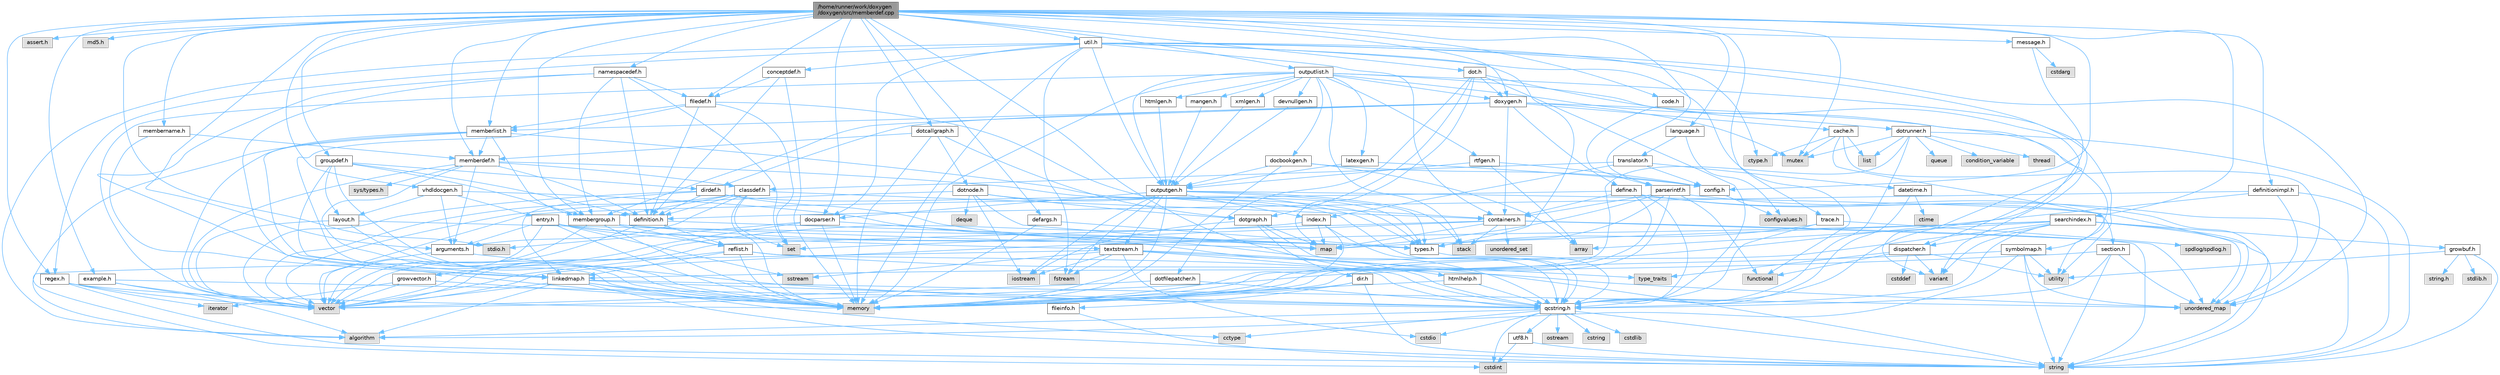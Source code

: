 digraph "/home/runner/work/doxygen/doxygen/src/memberdef.cpp"
{
 // INTERACTIVE_SVG=YES
 // LATEX_PDF_SIZE
  bgcolor="transparent";
  edge [fontname=Helvetica,fontsize=10,labelfontname=Helvetica,labelfontsize=10];
  node [fontname=Helvetica,fontsize=10,shape=box,height=0.2,width=0.4];
  Node1 [id="Node000001",label="/home/runner/work/doxygen\l/doxygen/src/memberdef.cpp",height=0.2,width=0.4,color="gray40", fillcolor="grey60", style="filled", fontcolor="black"];
  Node1 -> Node2 [id="edge1_Node000001_Node000002",color="steelblue1",style="solid"];
  Node2 [id="Node000002",label="stdio.h",height=0.2,width=0.4,color="grey60", fillcolor="#E0E0E0", style="filled"];
  Node1 -> Node3 [id="edge2_Node000001_Node000003",color="steelblue1",style="solid"];
  Node3 [id="Node000003",label="assert.h",height=0.2,width=0.4,color="grey60", fillcolor="#E0E0E0", style="filled"];
  Node1 -> Node4 [id="edge3_Node000001_Node000004",color="steelblue1",style="solid"];
  Node4 [id="Node000004",label="mutex",height=0.2,width=0.4,color="grey60", fillcolor="#E0E0E0", style="filled"];
  Node1 -> Node5 [id="edge4_Node000001_Node000005",color="steelblue1",style="solid"];
  Node5 [id="Node000005",label="md5.h",height=0.2,width=0.4,color="grey60", fillcolor="#E0E0E0", style="filled"];
  Node1 -> Node6 [id="edge5_Node000001_Node000006",color="steelblue1",style="solid"];
  Node6 [id="Node000006",label="memberdef.h",height=0.2,width=0.4,color="grey40", fillcolor="white", style="filled",URL="$d4/d46/memberdef_8h.html",tooltip=" "];
  Node6 -> Node7 [id="edge6_Node000006_Node000007",color="steelblue1",style="solid"];
  Node7 [id="Node000007",label="vector",height=0.2,width=0.4,color="grey60", fillcolor="#E0E0E0", style="filled"];
  Node6 -> Node8 [id="edge7_Node000006_Node000008",color="steelblue1",style="solid"];
  Node8 [id="Node000008",label="memory",height=0.2,width=0.4,color="grey60", fillcolor="#E0E0E0", style="filled"];
  Node6 -> Node9 [id="edge8_Node000006_Node000009",color="steelblue1",style="solid"];
  Node9 [id="Node000009",label="sys/types.h",height=0.2,width=0.4,color="grey60", fillcolor="#E0E0E0", style="filled"];
  Node6 -> Node10 [id="edge9_Node000006_Node000010",color="steelblue1",style="solid"];
  Node10 [id="Node000010",label="types.h",height=0.2,width=0.4,color="grey40", fillcolor="white", style="filled",URL="$d9/d49/types_8h.html",tooltip="This file contains a number of basic enums and types."];
  Node10 -> Node11 [id="edge10_Node000010_Node000011",color="steelblue1",style="solid"];
  Node11 [id="Node000011",label="qcstring.h",height=0.2,width=0.4,color="grey40", fillcolor="white", style="filled",URL="$d7/d5c/qcstring_8h.html",tooltip=" "];
  Node11 -> Node12 [id="edge11_Node000011_Node000012",color="steelblue1",style="solid"];
  Node12 [id="Node000012",label="string",height=0.2,width=0.4,color="grey60", fillcolor="#E0E0E0", style="filled"];
  Node11 -> Node13 [id="edge12_Node000011_Node000013",color="steelblue1",style="solid"];
  Node13 [id="Node000013",label="algorithm",height=0.2,width=0.4,color="grey60", fillcolor="#E0E0E0", style="filled"];
  Node11 -> Node14 [id="edge13_Node000011_Node000014",color="steelblue1",style="solid"];
  Node14 [id="Node000014",label="cctype",height=0.2,width=0.4,color="grey60", fillcolor="#E0E0E0", style="filled"];
  Node11 -> Node15 [id="edge14_Node000011_Node000015",color="steelblue1",style="solid"];
  Node15 [id="Node000015",label="cstring",height=0.2,width=0.4,color="grey60", fillcolor="#E0E0E0", style="filled"];
  Node11 -> Node16 [id="edge15_Node000011_Node000016",color="steelblue1",style="solid"];
  Node16 [id="Node000016",label="cstdio",height=0.2,width=0.4,color="grey60", fillcolor="#E0E0E0", style="filled"];
  Node11 -> Node17 [id="edge16_Node000011_Node000017",color="steelblue1",style="solid"];
  Node17 [id="Node000017",label="cstdlib",height=0.2,width=0.4,color="grey60", fillcolor="#E0E0E0", style="filled"];
  Node11 -> Node18 [id="edge17_Node000011_Node000018",color="steelblue1",style="solid"];
  Node18 [id="Node000018",label="cstdint",height=0.2,width=0.4,color="grey60", fillcolor="#E0E0E0", style="filled"];
  Node11 -> Node19 [id="edge18_Node000011_Node000019",color="steelblue1",style="solid"];
  Node19 [id="Node000019",label="ostream",height=0.2,width=0.4,color="grey60", fillcolor="#E0E0E0", style="filled"];
  Node11 -> Node20 [id="edge19_Node000011_Node000020",color="steelblue1",style="solid"];
  Node20 [id="Node000020",label="utf8.h",height=0.2,width=0.4,color="grey40", fillcolor="white", style="filled",URL="$db/d7c/utf8_8h.html",tooltip="Various UTF8 related helper functions."];
  Node20 -> Node18 [id="edge20_Node000020_Node000018",color="steelblue1",style="solid"];
  Node20 -> Node12 [id="edge21_Node000020_Node000012",color="steelblue1",style="solid"];
  Node6 -> Node21 [id="edge22_Node000006_Node000021",color="steelblue1",style="solid"];
  Node21 [id="Node000021",label="definition.h",height=0.2,width=0.4,color="grey40", fillcolor="white", style="filled",URL="$df/da1/definition_8h.html",tooltip=" "];
  Node21 -> Node7 [id="edge23_Node000021_Node000007",color="steelblue1",style="solid"];
  Node21 -> Node10 [id="edge24_Node000021_Node000010",color="steelblue1",style="solid"];
  Node21 -> Node22 [id="edge25_Node000021_Node000022",color="steelblue1",style="solid"];
  Node22 [id="Node000022",label="reflist.h",height=0.2,width=0.4,color="grey40", fillcolor="white", style="filled",URL="$d1/d02/reflist_8h.html",tooltip=" "];
  Node22 -> Node7 [id="edge26_Node000022_Node000007",color="steelblue1",style="solid"];
  Node22 -> Node23 [id="edge27_Node000022_Node000023",color="steelblue1",style="solid"];
  Node23 [id="Node000023",label="unordered_map",height=0.2,width=0.4,color="grey60", fillcolor="#E0E0E0", style="filled"];
  Node22 -> Node8 [id="edge28_Node000022_Node000008",color="steelblue1",style="solid"];
  Node22 -> Node11 [id="edge29_Node000022_Node000011",color="steelblue1",style="solid"];
  Node22 -> Node24 [id="edge30_Node000022_Node000024",color="steelblue1",style="solid"];
  Node24 [id="Node000024",label="linkedmap.h",height=0.2,width=0.4,color="grey40", fillcolor="white", style="filled",URL="$da/de1/linkedmap_8h.html",tooltip=" "];
  Node24 -> Node23 [id="edge31_Node000024_Node000023",color="steelblue1",style="solid"];
  Node24 -> Node7 [id="edge32_Node000024_Node000007",color="steelblue1",style="solid"];
  Node24 -> Node8 [id="edge33_Node000024_Node000008",color="steelblue1",style="solid"];
  Node24 -> Node12 [id="edge34_Node000024_Node000012",color="steelblue1",style="solid"];
  Node24 -> Node13 [id="edge35_Node000024_Node000013",color="steelblue1",style="solid"];
  Node24 -> Node14 [id="edge36_Node000024_Node000014",color="steelblue1",style="solid"];
  Node24 -> Node11 [id="edge37_Node000024_Node000011",color="steelblue1",style="solid"];
  Node6 -> Node25 [id="edge38_Node000006_Node000025",color="steelblue1",style="solid"];
  Node25 [id="Node000025",label="arguments.h",height=0.2,width=0.4,color="grey40", fillcolor="white", style="filled",URL="$df/d9b/arguments_8h.html",tooltip=" "];
  Node25 -> Node7 [id="edge39_Node000025_Node000007",color="steelblue1",style="solid"];
  Node25 -> Node11 [id="edge40_Node000025_Node000011",color="steelblue1",style="solid"];
  Node6 -> Node26 [id="edge41_Node000006_Node000026",color="steelblue1",style="solid"];
  Node26 [id="Node000026",label="classdef.h",height=0.2,width=0.4,color="grey40", fillcolor="white", style="filled",URL="$d1/da6/classdef_8h.html",tooltip=" "];
  Node26 -> Node8 [id="edge42_Node000026_Node000008",color="steelblue1",style="solid"];
  Node26 -> Node7 [id="edge43_Node000026_Node000007",color="steelblue1",style="solid"];
  Node26 -> Node27 [id="edge44_Node000026_Node000027",color="steelblue1",style="solid"];
  Node27 [id="Node000027",label="set",height=0.2,width=0.4,color="grey60", fillcolor="#E0E0E0", style="filled"];
  Node26 -> Node28 [id="edge45_Node000026_Node000028",color="steelblue1",style="solid"];
  Node28 [id="Node000028",label="containers.h",height=0.2,width=0.4,color="grey40", fillcolor="white", style="filled",URL="$d5/d75/containers_8h.html",tooltip=" "];
  Node28 -> Node7 [id="edge46_Node000028_Node000007",color="steelblue1",style="solid"];
  Node28 -> Node12 [id="edge47_Node000028_Node000012",color="steelblue1",style="solid"];
  Node28 -> Node27 [id="edge48_Node000028_Node000027",color="steelblue1",style="solid"];
  Node28 -> Node29 [id="edge49_Node000028_Node000029",color="steelblue1",style="solid"];
  Node29 [id="Node000029",label="map",height=0.2,width=0.4,color="grey60", fillcolor="#E0E0E0", style="filled"];
  Node28 -> Node30 [id="edge50_Node000028_Node000030",color="steelblue1",style="solid"];
  Node30 [id="Node000030",label="unordered_set",height=0.2,width=0.4,color="grey60", fillcolor="#E0E0E0", style="filled"];
  Node28 -> Node23 [id="edge51_Node000028_Node000023",color="steelblue1",style="solid"];
  Node28 -> Node31 [id="edge52_Node000028_Node000031",color="steelblue1",style="solid"];
  Node31 [id="Node000031",label="stack",height=0.2,width=0.4,color="grey60", fillcolor="#E0E0E0", style="filled"];
  Node26 -> Node21 [id="edge53_Node000026_Node000021",color="steelblue1",style="solid"];
  Node26 -> Node25 [id="edge54_Node000026_Node000025",color="steelblue1",style="solid"];
  Node26 -> Node32 [id="edge55_Node000026_Node000032",color="steelblue1",style="solid"];
  Node32 [id="Node000032",label="membergroup.h",height=0.2,width=0.4,color="grey40", fillcolor="white", style="filled",URL="$d9/d11/membergroup_8h.html",tooltip=" "];
  Node32 -> Node7 [id="edge56_Node000032_Node000007",color="steelblue1",style="solid"];
  Node32 -> Node29 [id="edge57_Node000032_Node000029",color="steelblue1",style="solid"];
  Node32 -> Node8 [id="edge58_Node000032_Node000008",color="steelblue1",style="solid"];
  Node32 -> Node10 [id="edge59_Node000032_Node000010",color="steelblue1",style="solid"];
  Node32 -> Node22 [id="edge60_Node000032_Node000022",color="steelblue1",style="solid"];
  Node1 -> Node33 [id="edge61_Node000001_Node000033",color="steelblue1",style="solid"];
  Node33 [id="Node000033",label="membername.h",height=0.2,width=0.4,color="grey40", fillcolor="white", style="filled",URL="$d7/dfc/membername_8h.html",tooltip=" "];
  Node33 -> Node6 [id="edge62_Node000033_Node000006",color="steelblue1",style="solid"];
  Node33 -> Node24 [id="edge63_Node000033_Node000024",color="steelblue1",style="solid"];
  Node1 -> Node34 [id="edge64_Node000001_Node000034",color="steelblue1",style="solid"];
  Node34 [id="Node000034",label="doxygen.h",height=0.2,width=0.4,color="grey40", fillcolor="white", style="filled",URL="$d1/da1/doxygen_8h.html",tooltip=" "];
  Node34 -> Node4 [id="edge65_Node000034_Node000004",color="steelblue1",style="solid"];
  Node34 -> Node28 [id="edge66_Node000034_Node000028",color="steelblue1",style="solid"];
  Node34 -> Node32 [id="edge67_Node000034_Node000032",color="steelblue1",style="solid"];
  Node34 -> Node35 [id="edge68_Node000034_Node000035",color="steelblue1",style="solid"];
  Node35 [id="Node000035",label="dirdef.h",height=0.2,width=0.4,color="grey40", fillcolor="white", style="filled",URL="$d6/d15/dirdef_8h.html",tooltip=" "];
  Node35 -> Node7 [id="edge69_Node000035_Node000007",color="steelblue1",style="solid"];
  Node35 -> Node29 [id="edge70_Node000035_Node000029",color="steelblue1",style="solid"];
  Node35 -> Node11 [id="edge71_Node000035_Node000011",color="steelblue1",style="solid"];
  Node35 -> Node24 [id="edge72_Node000035_Node000024",color="steelblue1",style="solid"];
  Node35 -> Node21 [id="edge73_Node000035_Node000021",color="steelblue1",style="solid"];
  Node34 -> Node36 [id="edge74_Node000034_Node000036",color="steelblue1",style="solid"];
  Node36 [id="Node000036",label="memberlist.h",height=0.2,width=0.4,color="grey40", fillcolor="white", style="filled",URL="$dd/d78/memberlist_8h.html",tooltip=" "];
  Node36 -> Node7 [id="edge75_Node000036_Node000007",color="steelblue1",style="solid"];
  Node36 -> Node13 [id="edge76_Node000036_Node000013",color="steelblue1",style="solid"];
  Node36 -> Node6 [id="edge77_Node000036_Node000006",color="steelblue1",style="solid"];
  Node36 -> Node24 [id="edge78_Node000036_Node000024",color="steelblue1",style="solid"];
  Node36 -> Node10 [id="edge79_Node000036_Node000010",color="steelblue1",style="solid"];
  Node36 -> Node32 [id="edge80_Node000036_Node000032",color="steelblue1",style="solid"];
  Node34 -> Node37 [id="edge81_Node000034_Node000037",color="steelblue1",style="solid"];
  Node37 [id="Node000037",label="define.h",height=0.2,width=0.4,color="grey40", fillcolor="white", style="filled",URL="$df/d67/define_8h.html",tooltip=" "];
  Node37 -> Node7 [id="edge82_Node000037_Node000007",color="steelblue1",style="solid"];
  Node37 -> Node8 [id="edge83_Node000037_Node000008",color="steelblue1",style="solid"];
  Node37 -> Node12 [id="edge84_Node000037_Node000012",color="steelblue1",style="solid"];
  Node37 -> Node23 [id="edge85_Node000037_Node000023",color="steelblue1",style="solid"];
  Node37 -> Node11 [id="edge86_Node000037_Node000011",color="steelblue1",style="solid"];
  Node37 -> Node28 [id="edge87_Node000037_Node000028",color="steelblue1",style="solid"];
  Node34 -> Node38 [id="edge88_Node000034_Node000038",color="steelblue1",style="solid"];
  Node38 [id="Node000038",label="cache.h",height=0.2,width=0.4,color="grey40", fillcolor="white", style="filled",URL="$d3/d26/cache_8h.html",tooltip=" "];
  Node38 -> Node39 [id="edge89_Node000038_Node000039",color="steelblue1",style="solid"];
  Node39 [id="Node000039",label="list",height=0.2,width=0.4,color="grey60", fillcolor="#E0E0E0", style="filled"];
  Node38 -> Node23 [id="edge90_Node000038_Node000023",color="steelblue1",style="solid"];
  Node38 -> Node4 [id="edge91_Node000038_Node000004",color="steelblue1",style="solid"];
  Node38 -> Node40 [id="edge92_Node000038_Node000040",color="steelblue1",style="solid"];
  Node40 [id="Node000040",label="utility",height=0.2,width=0.4,color="grey60", fillcolor="#E0E0E0", style="filled"];
  Node38 -> Node41 [id="edge93_Node000038_Node000041",color="steelblue1",style="solid"];
  Node41 [id="Node000041",label="ctype.h",height=0.2,width=0.4,color="grey60", fillcolor="#E0E0E0", style="filled"];
  Node34 -> Node42 [id="edge94_Node000034_Node000042",color="steelblue1",style="solid"];
  Node42 [id="Node000042",label="symbolmap.h",height=0.2,width=0.4,color="grey40", fillcolor="white", style="filled",URL="$d7/ddd/symbolmap_8h.html",tooltip=" "];
  Node42 -> Node13 [id="edge95_Node000042_Node000013",color="steelblue1",style="solid"];
  Node42 -> Node23 [id="edge96_Node000042_Node000023",color="steelblue1",style="solid"];
  Node42 -> Node7 [id="edge97_Node000042_Node000007",color="steelblue1",style="solid"];
  Node42 -> Node12 [id="edge98_Node000042_Node000012",color="steelblue1",style="solid"];
  Node42 -> Node40 [id="edge99_Node000042_Node000040",color="steelblue1",style="solid"];
  Node1 -> Node43 [id="edge100_Node000001_Node000043",color="steelblue1",style="solid"];
  Node43 [id="Node000043",label="util.h",height=0.2,width=0.4,color="grey40", fillcolor="white", style="filled",URL="$d8/d3c/util_8h.html",tooltip="A bunch of utility functions."];
  Node43 -> Node8 [id="edge101_Node000043_Node000008",color="steelblue1",style="solid"];
  Node43 -> Node23 [id="edge102_Node000043_Node000023",color="steelblue1",style="solid"];
  Node43 -> Node13 [id="edge103_Node000043_Node000013",color="steelblue1",style="solid"];
  Node43 -> Node44 [id="edge104_Node000043_Node000044",color="steelblue1",style="solid"];
  Node44 [id="Node000044",label="functional",height=0.2,width=0.4,color="grey60", fillcolor="#E0E0E0", style="filled"];
  Node43 -> Node45 [id="edge105_Node000043_Node000045",color="steelblue1",style="solid"];
  Node45 [id="Node000045",label="fstream",height=0.2,width=0.4,color="grey60", fillcolor="#E0E0E0", style="filled"];
  Node43 -> Node46 [id="edge106_Node000043_Node000046",color="steelblue1",style="solid"];
  Node46 [id="Node000046",label="variant",height=0.2,width=0.4,color="grey60", fillcolor="#E0E0E0", style="filled"];
  Node43 -> Node41 [id="edge107_Node000043_Node000041",color="steelblue1",style="solid"];
  Node43 -> Node10 [id="edge108_Node000043_Node000010",color="steelblue1",style="solid"];
  Node43 -> Node47 [id="edge109_Node000043_Node000047",color="steelblue1",style="solid"];
  Node47 [id="Node000047",label="docparser.h",height=0.2,width=0.4,color="grey40", fillcolor="white", style="filled",URL="$de/d9c/docparser_8h.html",tooltip=" "];
  Node47 -> Node2 [id="edge110_Node000047_Node000002",color="steelblue1",style="solid"];
  Node47 -> Node8 [id="edge111_Node000047_Node000008",color="steelblue1",style="solid"];
  Node47 -> Node11 [id="edge112_Node000047_Node000011",color="steelblue1",style="solid"];
  Node47 -> Node48 [id="edge113_Node000047_Node000048",color="steelblue1",style="solid"];
  Node48 [id="Node000048",label="growvector.h",height=0.2,width=0.4,color="grey40", fillcolor="white", style="filled",URL="$d7/d50/growvector_8h.html",tooltip=" "];
  Node48 -> Node7 [id="edge114_Node000048_Node000007",color="steelblue1",style="solid"];
  Node48 -> Node8 [id="edge115_Node000048_Node000008",color="steelblue1",style="solid"];
  Node48 -> Node49 [id="edge116_Node000048_Node000049",color="steelblue1",style="solid"];
  Node49 [id="Node000049",label="iterator",height=0.2,width=0.4,color="grey60", fillcolor="#E0E0E0", style="filled"];
  Node43 -> Node28 [id="edge117_Node000043_Node000028",color="steelblue1",style="solid"];
  Node43 -> Node50 [id="edge118_Node000043_Node000050",color="steelblue1",style="solid"];
  Node50 [id="Node000050",label="outputgen.h",height=0.2,width=0.4,color="grey40", fillcolor="white", style="filled",URL="$df/d06/outputgen_8h.html",tooltip=" "];
  Node50 -> Node8 [id="edge119_Node000050_Node000008",color="steelblue1",style="solid"];
  Node50 -> Node31 [id="edge120_Node000050_Node000031",color="steelblue1",style="solid"];
  Node50 -> Node51 [id="edge121_Node000050_Node000051",color="steelblue1",style="solid"];
  Node51 [id="Node000051",label="iostream",height=0.2,width=0.4,color="grey60", fillcolor="#E0E0E0", style="filled"];
  Node50 -> Node45 [id="edge122_Node000050_Node000045",color="steelblue1",style="solid"];
  Node50 -> Node10 [id="edge123_Node000050_Node000010",color="steelblue1",style="solid"];
  Node50 -> Node52 [id="edge124_Node000050_Node000052",color="steelblue1",style="solid"];
  Node52 [id="Node000052",label="index.h",height=0.2,width=0.4,color="grey40", fillcolor="white", style="filled",URL="$d1/db5/index_8h.html",tooltip=" "];
  Node52 -> Node8 [id="edge125_Node000052_Node000008",color="steelblue1",style="solid"];
  Node52 -> Node7 [id="edge126_Node000052_Node000007",color="steelblue1",style="solid"];
  Node52 -> Node29 [id="edge127_Node000052_Node000029",color="steelblue1",style="solid"];
  Node52 -> Node11 [id="edge128_Node000052_Node000011",color="steelblue1",style="solid"];
  Node50 -> Node53 [id="edge129_Node000050_Node000053",color="steelblue1",style="solid"];
  Node53 [id="Node000053",label="section.h",height=0.2,width=0.4,color="grey40", fillcolor="white", style="filled",URL="$d1/d2a/section_8h.html",tooltip=" "];
  Node53 -> Node12 [id="edge130_Node000053_Node000012",color="steelblue1",style="solid"];
  Node53 -> Node23 [id="edge131_Node000053_Node000023",color="steelblue1",style="solid"];
  Node53 -> Node11 [id="edge132_Node000053_Node000011",color="steelblue1",style="solid"];
  Node53 -> Node24 [id="edge133_Node000053_Node000024",color="steelblue1",style="solid"];
  Node50 -> Node54 [id="edge134_Node000050_Node000054",color="steelblue1",style="solid"];
  Node54 [id="Node000054",label="textstream.h",height=0.2,width=0.4,color="grey40", fillcolor="white", style="filled",URL="$d4/d7d/textstream_8h.html",tooltip=" "];
  Node54 -> Node12 [id="edge135_Node000054_Node000012",color="steelblue1",style="solid"];
  Node54 -> Node51 [id="edge136_Node000054_Node000051",color="steelblue1",style="solid"];
  Node54 -> Node55 [id="edge137_Node000054_Node000055",color="steelblue1",style="solid"];
  Node55 [id="Node000055",label="sstream",height=0.2,width=0.4,color="grey60", fillcolor="#E0E0E0", style="filled"];
  Node54 -> Node18 [id="edge138_Node000054_Node000018",color="steelblue1",style="solid"];
  Node54 -> Node16 [id="edge139_Node000054_Node000016",color="steelblue1",style="solid"];
  Node54 -> Node45 [id="edge140_Node000054_Node000045",color="steelblue1",style="solid"];
  Node54 -> Node56 [id="edge141_Node000054_Node000056",color="steelblue1",style="solid"];
  Node56 [id="Node000056",label="type_traits",height=0.2,width=0.4,color="grey60", fillcolor="#E0E0E0", style="filled"];
  Node54 -> Node11 [id="edge142_Node000054_Node000011",color="steelblue1",style="solid"];
  Node50 -> Node47 [id="edge143_Node000050_Node000047",color="steelblue1",style="solid"];
  Node43 -> Node57 [id="edge144_Node000043_Node000057",color="steelblue1",style="solid"];
  Node57 [id="Node000057",label="regex.h",height=0.2,width=0.4,color="grey40", fillcolor="white", style="filled",URL="$d1/d21/regex_8h.html",tooltip=" "];
  Node57 -> Node8 [id="edge145_Node000057_Node000008",color="steelblue1",style="solid"];
  Node57 -> Node12 [id="edge146_Node000057_Node000012",color="steelblue1",style="solid"];
  Node57 -> Node7 [id="edge147_Node000057_Node000007",color="steelblue1",style="solid"];
  Node57 -> Node49 [id="edge148_Node000057_Node000049",color="steelblue1",style="solid"];
  Node43 -> Node58 [id="edge149_Node000043_Node000058",color="steelblue1",style="solid"];
  Node58 [id="Node000058",label="conceptdef.h",height=0.2,width=0.4,color="grey40", fillcolor="white", style="filled",URL="$da/df1/conceptdef_8h.html",tooltip=" "];
  Node58 -> Node8 [id="edge150_Node000058_Node000008",color="steelblue1",style="solid"];
  Node58 -> Node21 [id="edge151_Node000058_Node000021",color="steelblue1",style="solid"];
  Node58 -> Node59 [id="edge152_Node000058_Node000059",color="steelblue1",style="solid"];
  Node59 [id="Node000059",label="filedef.h",height=0.2,width=0.4,color="grey40", fillcolor="white", style="filled",URL="$d4/d3a/filedef_8h.html",tooltip=" "];
  Node59 -> Node8 [id="edge153_Node000059_Node000008",color="steelblue1",style="solid"];
  Node59 -> Node27 [id="edge154_Node000059_Node000027",color="steelblue1",style="solid"];
  Node59 -> Node21 [id="edge155_Node000059_Node000021",color="steelblue1",style="solid"];
  Node59 -> Node36 [id="edge156_Node000059_Node000036",color="steelblue1",style="solid"];
  Node59 -> Node28 [id="edge157_Node000059_Node000028",color="steelblue1",style="solid"];
  Node1 -> Node60 [id="edge158_Node000001_Node000060",color="steelblue1",style="solid"];
  Node60 [id="Node000060",label="code.h",height=0.2,width=0.4,color="grey40", fillcolor="white", style="filled",URL="$dd/dd8/code_8h.html",tooltip=" "];
  Node60 -> Node61 [id="edge159_Node000060_Node000061",color="steelblue1",style="solid"];
  Node61 [id="Node000061",label="parserintf.h",height=0.2,width=0.4,color="grey40", fillcolor="white", style="filled",URL="$da/d55/parserintf_8h.html",tooltip=" "];
  Node61 -> Node44 [id="edge160_Node000061_Node000044",color="steelblue1",style="solid"];
  Node61 -> Node8 [id="edge161_Node000061_Node000008",color="steelblue1",style="solid"];
  Node61 -> Node29 [id="edge162_Node000061_Node000029",color="steelblue1",style="solid"];
  Node61 -> Node12 [id="edge163_Node000061_Node000012",color="steelblue1",style="solid"];
  Node61 -> Node10 [id="edge164_Node000061_Node000010",color="steelblue1",style="solid"];
  Node61 -> Node28 [id="edge165_Node000061_Node000028",color="steelblue1",style="solid"];
  Node1 -> Node62 [id="edge166_Node000001_Node000062",color="steelblue1",style="solid"];
  Node62 [id="Node000062",label="message.h",height=0.2,width=0.4,color="grey40", fillcolor="white", style="filled",URL="$d2/d0d/message_8h.html",tooltip=" "];
  Node62 -> Node63 [id="edge167_Node000062_Node000063",color="steelblue1",style="solid"];
  Node63 [id="Node000063",label="cstdarg",height=0.2,width=0.4,color="grey60", fillcolor="#E0E0E0", style="filled"];
  Node62 -> Node11 [id="edge168_Node000062_Node000011",color="steelblue1",style="solid"];
  Node1 -> Node64 [id="edge169_Node000001_Node000064",color="steelblue1",style="solid"];
  Node64 [id="Node000064",label="htmlhelp.h",height=0.2,width=0.4,color="grey40", fillcolor="white", style="filled",URL="$d8/dc3/htmlhelp_8h.html",tooltip=" "];
  Node64 -> Node8 [id="edge170_Node000064_Node000008",color="steelblue1",style="solid"];
  Node64 -> Node11 [id="edge171_Node000064_Node000011",color="steelblue1",style="solid"];
  Node1 -> Node65 [id="edge172_Node000001_Node000065",color="steelblue1",style="solid"];
  Node65 [id="Node000065",label="language.h",height=0.2,width=0.4,color="grey40", fillcolor="white", style="filled",URL="$d8/dce/language_8h.html",tooltip=" "];
  Node65 -> Node66 [id="edge173_Node000065_Node000066",color="steelblue1",style="solid"];
  Node66 [id="Node000066",label="translator.h",height=0.2,width=0.4,color="grey40", fillcolor="white", style="filled",URL="$d9/df1/translator_8h.html",tooltip=" "];
  Node66 -> Node26 [id="edge174_Node000066_Node000026",color="steelblue1",style="solid"];
  Node66 -> Node67 [id="edge175_Node000066_Node000067",color="steelblue1",style="solid"];
  Node67 [id="Node000067",label="config.h",height=0.2,width=0.4,color="grey40", fillcolor="white", style="filled",URL="$db/d16/config_8h.html",tooltip=" "];
  Node67 -> Node68 [id="edge176_Node000067_Node000068",color="steelblue1",style="solid"];
  Node68 [id="Node000068",label="configvalues.h",height=0.2,width=0.4,color="grey60", fillcolor="#E0E0E0", style="filled"];
  Node66 -> Node69 [id="edge177_Node000066_Node000069",color="steelblue1",style="solid"];
  Node69 [id="Node000069",label="datetime.h",height=0.2,width=0.4,color="grey40", fillcolor="white", style="filled",URL="$de/d1b/datetime_8h.html",tooltip=" "];
  Node69 -> Node70 [id="edge178_Node000069_Node000070",color="steelblue1",style="solid"];
  Node70 [id="Node000070",label="ctime",height=0.2,width=0.4,color="grey60", fillcolor="#E0E0E0", style="filled"];
  Node69 -> Node11 [id="edge179_Node000069_Node000011",color="steelblue1",style="solid"];
  Node66 -> Node52 [id="edge180_Node000066_Node000052",color="steelblue1",style="solid"];
  Node65 -> Node68 [id="edge181_Node000065_Node000068",color="steelblue1",style="solid"];
  Node1 -> Node71 [id="edge182_Node000001_Node000071",color="steelblue1",style="solid"];
  Node71 [id="Node000071",label="outputlist.h",height=0.2,width=0.4,color="grey40", fillcolor="white", style="filled",URL="$d2/db9/outputlist_8h.html",tooltip=" "];
  Node71 -> Node40 [id="edge183_Node000071_Node000040",color="steelblue1",style="solid"];
  Node71 -> Node7 [id="edge184_Node000071_Node000007",color="steelblue1",style="solid"];
  Node71 -> Node8 [id="edge185_Node000071_Node000008",color="steelblue1",style="solid"];
  Node71 -> Node46 [id="edge186_Node000071_Node000046",color="steelblue1",style="solid"];
  Node71 -> Node31 [id="edge187_Node000071_Node000031",color="steelblue1",style="solid"];
  Node71 -> Node50 [id="edge188_Node000071_Node000050",color="steelblue1",style="solid"];
  Node71 -> Node34 [id="edge189_Node000071_Node000034",color="steelblue1",style="solid"];
  Node71 -> Node72 [id="edge190_Node000071_Node000072",color="steelblue1",style="solid"];
  Node72 [id="Node000072",label="dispatcher.h",height=0.2,width=0.4,color="grey40", fillcolor="white", style="filled",URL="$da/d73/dispatcher_8h.html",tooltip=" "];
  Node72 -> Node73 [id="edge191_Node000072_Node000073",color="steelblue1",style="solid"];
  Node73 [id="Node000073",label="cstddef",height=0.2,width=0.4,color="grey60", fillcolor="#E0E0E0", style="filled"];
  Node72 -> Node40 [id="edge192_Node000072_Node000040",color="steelblue1",style="solid"];
  Node72 -> Node44 [id="edge193_Node000072_Node000044",color="steelblue1",style="solid"];
  Node72 -> Node46 [id="edge194_Node000072_Node000046",color="steelblue1",style="solid"];
  Node72 -> Node56 [id="edge195_Node000072_Node000056",color="steelblue1",style="solid"];
  Node71 -> Node74 [id="edge196_Node000071_Node000074",color="steelblue1",style="solid"];
  Node74 [id="Node000074",label="htmlgen.h",height=0.2,width=0.4,color="grey40", fillcolor="white", style="filled",URL="$d8/d56/htmlgen_8h.html",tooltip=" "];
  Node74 -> Node50 [id="edge197_Node000074_Node000050",color="steelblue1",style="solid"];
  Node71 -> Node75 [id="edge198_Node000071_Node000075",color="steelblue1",style="solid"];
  Node75 [id="Node000075",label="latexgen.h",height=0.2,width=0.4,color="grey40", fillcolor="white", style="filled",URL="$d6/d9c/latexgen_8h.html",tooltip=" "];
  Node75 -> Node67 [id="edge199_Node000075_Node000067",color="steelblue1",style="solid"];
  Node75 -> Node50 [id="edge200_Node000075_Node000050",color="steelblue1",style="solid"];
  Node71 -> Node76 [id="edge201_Node000071_Node000076",color="steelblue1",style="solid"];
  Node76 [id="Node000076",label="rtfgen.h",height=0.2,width=0.4,color="grey40", fillcolor="white", style="filled",URL="$d4/daa/rtfgen_8h.html",tooltip=" "];
  Node76 -> Node77 [id="edge202_Node000076_Node000077",color="steelblue1",style="solid"];
  Node77 [id="Node000077",label="array",height=0.2,width=0.4,color="grey60", fillcolor="#E0E0E0", style="filled"];
  Node76 -> Node67 [id="edge203_Node000076_Node000067",color="steelblue1",style="solid"];
  Node76 -> Node50 [id="edge204_Node000076_Node000050",color="steelblue1",style="solid"];
  Node71 -> Node78 [id="edge205_Node000071_Node000078",color="steelblue1",style="solid"];
  Node78 [id="Node000078",label="mangen.h",height=0.2,width=0.4,color="grey40", fillcolor="white", style="filled",URL="$da/dc0/mangen_8h.html",tooltip=" "];
  Node78 -> Node50 [id="edge206_Node000078_Node000050",color="steelblue1",style="solid"];
  Node71 -> Node79 [id="edge207_Node000071_Node000079",color="steelblue1",style="solid"];
  Node79 [id="Node000079",label="docbookgen.h",height=0.2,width=0.4,color="grey40", fillcolor="white", style="filled",URL="$de/dea/docbookgen_8h.html",tooltip=" "];
  Node79 -> Node8 [id="edge208_Node000079_Node000008",color="steelblue1",style="solid"];
  Node79 -> Node77 [id="edge209_Node000079_Node000077",color="steelblue1",style="solid"];
  Node79 -> Node67 [id="edge210_Node000079_Node000067",color="steelblue1",style="solid"];
  Node79 -> Node50 [id="edge211_Node000079_Node000050",color="steelblue1",style="solid"];
  Node71 -> Node80 [id="edge212_Node000071_Node000080",color="steelblue1",style="solid"];
  Node80 [id="Node000080",label="xmlgen.h",height=0.2,width=0.4,color="grey40", fillcolor="white", style="filled",URL="$d9/d67/xmlgen_8h.html",tooltip=" "];
  Node80 -> Node50 [id="edge213_Node000080_Node000050",color="steelblue1",style="solid"];
  Node71 -> Node81 [id="edge214_Node000071_Node000081",color="steelblue1",style="solid"];
  Node81 [id="Node000081",label="devnullgen.h",height=0.2,width=0.4,color="grey40", fillcolor="white", style="filled",URL="$d8/de5/devnullgen_8h.html",tooltip=" "];
  Node81 -> Node50 [id="edge215_Node000081_Node000050",color="steelblue1",style="solid"];
  Node1 -> Node82 [id="edge216_Node000001_Node000082",color="steelblue1",style="solid"];
  Node82 [id="Node000082",label="example.h",height=0.2,width=0.4,color="grey40", fillcolor="white", style="filled",URL="$df/d24/example_8h.html",tooltip=" "];
  Node82 -> Node13 [id="edge217_Node000082_Node000013",color="steelblue1",style="solid"];
  Node82 -> Node7 [id="edge218_Node000082_Node000007",color="steelblue1",style="solid"];
  Node82 -> Node11 [id="edge219_Node000082_Node000011",color="steelblue1",style="solid"];
  Node1 -> Node32 [id="edge220_Node000001_Node000032",color="steelblue1",style="solid"];
  Node1 -> Node83 [id="edge221_Node000001_Node000083",color="steelblue1",style="solid"];
  Node83 [id="Node000083",label="groupdef.h",height=0.2,width=0.4,color="grey40", fillcolor="white", style="filled",URL="$d1/de6/groupdef_8h.html",tooltip=" "];
  Node83 -> Node8 [id="edge222_Node000083_Node000008",color="steelblue1",style="solid"];
  Node83 -> Node21 [id="edge223_Node000083_Node000021",color="steelblue1",style="solid"];
  Node83 -> Node35 [id="edge224_Node000083_Node000035",color="steelblue1",style="solid"];
  Node83 -> Node84 [id="edge225_Node000083_Node000084",color="steelblue1",style="solid"];
  Node84 [id="Node000084",label="layout.h",height=0.2,width=0.4,color="grey40", fillcolor="white", style="filled",URL="$db/d51/layout_8h.html",tooltip=" "];
  Node84 -> Node8 [id="edge226_Node000084_Node000008",color="steelblue1",style="solid"];
  Node84 -> Node7 [id="edge227_Node000084_Node000007",color="steelblue1",style="solid"];
  Node84 -> Node10 [id="edge228_Node000084_Node000010",color="steelblue1",style="solid"];
  Node83 -> Node32 [id="edge229_Node000083_Node000032",color="steelblue1",style="solid"];
  Node83 -> Node24 [id="edge230_Node000083_Node000024",color="steelblue1",style="solid"];
  Node1 -> Node85 [id="edge231_Node000001_Node000085",color="steelblue1",style="solid"];
  Node85 [id="Node000085",label="defargs.h",height=0.2,width=0.4,color="grey40", fillcolor="white", style="filled",URL="$d8/d65/defargs_8h.html",tooltip=" "];
  Node85 -> Node10 [id="edge232_Node000085_Node000010",color="steelblue1",style="solid"];
  Node85 -> Node8 [id="edge233_Node000085_Node000008",color="steelblue1",style="solid"];
  Node1 -> Node47 [id="edge234_Node000001_Node000047",color="steelblue1",style="solid"];
  Node1 -> Node86 [id="edge235_Node000001_Node000086",color="steelblue1",style="solid"];
  Node86 [id="Node000086",label="dot.h",height=0.2,width=0.4,color="grey40", fillcolor="white", style="filled",URL="$d6/d4a/dot_8h.html",tooltip=" "];
  Node86 -> Node29 [id="edge236_Node000086_Node000029",color="steelblue1",style="solid"];
  Node86 -> Node11 [id="edge237_Node000086_Node000011",color="steelblue1",style="solid"];
  Node86 -> Node87 [id="edge238_Node000086_Node000087",color="steelblue1",style="solid"];
  Node87 [id="Node000087",label="dotgraph.h",height=0.2,width=0.4,color="grey40", fillcolor="white", style="filled",URL="$d0/daa/dotgraph_8h.html",tooltip=" "];
  Node87 -> Node51 [id="edge239_Node000087_Node000051",color="steelblue1",style="solid"];
  Node87 -> Node29 [id="edge240_Node000087_Node000029",color="steelblue1",style="solid"];
  Node87 -> Node11 [id="edge241_Node000087_Node000011",color="steelblue1",style="solid"];
  Node87 -> Node88 [id="edge242_Node000087_Node000088",color="steelblue1",style="solid"];
  Node88 [id="Node000088",label="dir.h",height=0.2,width=0.4,color="grey40", fillcolor="white", style="filled",URL="$df/d9c/dir_8h.html",tooltip=" "];
  Node88 -> Node12 [id="edge243_Node000088_Node000012",color="steelblue1",style="solid"];
  Node88 -> Node8 [id="edge244_Node000088_Node000008",color="steelblue1",style="solid"];
  Node88 -> Node89 [id="edge245_Node000088_Node000089",color="steelblue1",style="solid"];
  Node89 [id="Node000089",label="fileinfo.h",height=0.2,width=0.4,color="grey40", fillcolor="white", style="filled",URL="$df/d45/fileinfo_8h.html",tooltip=" "];
  Node89 -> Node12 [id="edge246_Node000089_Node000012",color="steelblue1",style="solid"];
  Node86 -> Node90 [id="edge247_Node000086_Node000090",color="steelblue1",style="solid"];
  Node90 [id="Node000090",label="dotfilepatcher.h",height=0.2,width=0.4,color="grey40", fillcolor="white", style="filled",URL="$d3/d38/dotfilepatcher_8h.html",tooltip=" "];
  Node90 -> Node7 [id="edge248_Node000090_Node000007",color="steelblue1",style="solid"];
  Node90 -> Node11 [id="edge249_Node000090_Node000011",color="steelblue1",style="solid"];
  Node86 -> Node91 [id="edge250_Node000086_Node000091",color="steelblue1",style="solid"];
  Node91 [id="Node000091",label="dotrunner.h",height=0.2,width=0.4,color="grey40", fillcolor="white", style="filled",URL="$d2/dd1/dotrunner_8h.html",tooltip=" "];
  Node91 -> Node12 [id="edge251_Node000091_Node000012",color="steelblue1",style="solid"];
  Node91 -> Node92 [id="edge252_Node000091_Node000092",color="steelblue1",style="solid"];
  Node92 [id="Node000092",label="thread",height=0.2,width=0.4,color="grey60", fillcolor="#E0E0E0", style="filled"];
  Node91 -> Node39 [id="edge253_Node000091_Node000039",color="steelblue1",style="solid"];
  Node91 -> Node93 [id="edge254_Node000091_Node000093",color="steelblue1",style="solid"];
  Node93 [id="Node000093",label="queue",height=0.2,width=0.4,color="grey60", fillcolor="#E0E0E0", style="filled"];
  Node91 -> Node4 [id="edge255_Node000091_Node000004",color="steelblue1",style="solid"];
  Node91 -> Node94 [id="edge256_Node000091_Node000094",color="steelblue1",style="solid"];
  Node94 [id="Node000094",label="condition_variable",height=0.2,width=0.4,color="grey60", fillcolor="#E0E0E0", style="filled"];
  Node91 -> Node8 [id="edge257_Node000091_Node000008",color="steelblue1",style="solid"];
  Node91 -> Node11 [id="edge258_Node000091_Node000011",color="steelblue1",style="solid"];
  Node86 -> Node34 [id="edge259_Node000086_Node000034",color="steelblue1",style="solid"];
  Node1 -> Node95 [id="edge260_Node000001_Node000095",color="steelblue1",style="solid"];
  Node95 [id="Node000095",label="dotcallgraph.h",height=0.2,width=0.4,color="grey40", fillcolor="white", style="filled",URL="$dc/dcf/dotcallgraph_8h.html",tooltip=" "];
  Node95 -> Node8 [id="edge261_Node000095_Node000008",color="steelblue1",style="solid"];
  Node95 -> Node96 [id="edge262_Node000095_Node000096",color="steelblue1",style="solid"];
  Node96 [id="Node000096",label="dotnode.h",height=0.2,width=0.4,color="grey40", fillcolor="white", style="filled",URL="$d8/d3b/dotnode_8h.html",tooltip=" "];
  Node96 -> Node7 [id="edge263_Node000096_Node000007",color="steelblue1",style="solid"];
  Node96 -> Node29 [id="edge264_Node000096_Node000029",color="steelblue1",style="solid"];
  Node96 -> Node97 [id="edge265_Node000096_Node000097",color="steelblue1",style="solid"];
  Node97 [id="Node000097",label="deque",height=0.2,width=0.4,color="grey60", fillcolor="#E0E0E0", style="filled"];
  Node96 -> Node51 [id="edge266_Node000096_Node000051",color="steelblue1",style="solid"];
  Node96 -> Node10 [id="edge267_Node000096_Node000010",color="steelblue1",style="solid"];
  Node96 -> Node87 [id="edge268_Node000096_Node000087",color="steelblue1",style="solid"];
  Node95 -> Node87 [id="edge269_Node000095_Node000087",color="steelblue1",style="solid"];
  Node95 -> Node6 [id="edge270_Node000095_Node000006",color="steelblue1",style="solid"];
  Node1 -> Node98 [id="edge271_Node000001_Node000098",color="steelblue1",style="solid"];
  Node98 [id="Node000098",label="searchindex.h",height=0.2,width=0.4,color="grey40", fillcolor="white", style="filled",URL="$de/d07/searchindex_8h.html",tooltip="Web server based search engine."];
  Node98 -> Node8 [id="edge272_Node000098_Node000008",color="steelblue1",style="solid"];
  Node98 -> Node7 [id="edge273_Node000098_Node000007",color="steelblue1",style="solid"];
  Node98 -> Node29 [id="edge274_Node000098_Node000029",color="steelblue1",style="solid"];
  Node98 -> Node23 [id="edge275_Node000098_Node000023",color="steelblue1",style="solid"];
  Node98 -> Node12 [id="edge276_Node000098_Node000012",color="steelblue1",style="solid"];
  Node98 -> Node77 [id="edge277_Node000098_Node000077",color="steelblue1",style="solid"];
  Node98 -> Node46 [id="edge278_Node000098_Node000046",color="steelblue1",style="solid"];
  Node98 -> Node11 [id="edge279_Node000098_Node000011",color="steelblue1",style="solid"];
  Node98 -> Node99 [id="edge280_Node000098_Node000099",color="steelblue1",style="solid"];
  Node99 [id="Node000099",label="growbuf.h",height=0.2,width=0.4,color="grey40", fillcolor="white", style="filled",URL="$dd/d72/growbuf_8h.html",tooltip=" "];
  Node99 -> Node40 [id="edge281_Node000099_Node000040",color="steelblue1",style="solid"];
  Node99 -> Node100 [id="edge282_Node000099_Node000100",color="steelblue1",style="solid"];
  Node100 [id="Node000100",label="stdlib.h",height=0.2,width=0.4,color="grey60", fillcolor="#E0E0E0", style="filled"];
  Node99 -> Node101 [id="edge283_Node000099_Node000101",color="steelblue1",style="solid"];
  Node101 [id="Node000101",label="string.h",height=0.2,width=0.4,color="grey60", fillcolor="#E0E0E0", style="filled"];
  Node99 -> Node12 [id="edge284_Node000099_Node000012",color="steelblue1",style="solid"];
  Node98 -> Node72 [id="edge285_Node000098_Node000072",color="steelblue1",style="solid"];
  Node1 -> Node61 [id="edge286_Node000001_Node000061",color="steelblue1",style="solid"];
  Node1 -> Node102 [id="edge287_Node000001_Node000102",color="steelblue1",style="solid"];
  Node102 [id="Node000102",label="vhdldocgen.h",height=0.2,width=0.4,color="grey40", fillcolor="white", style="filled",URL="$dd/dec/vhdldocgen_8h.html",tooltip=" "];
  Node102 -> Node11 [id="edge288_Node000102_Node000011",color="steelblue1",style="solid"];
  Node102 -> Node84 [id="edge289_Node000102_Node000084",color="steelblue1",style="solid"];
  Node102 -> Node25 [id="edge290_Node000102_Node000025",color="steelblue1",style="solid"];
  Node102 -> Node103 [id="edge291_Node000102_Node000103",color="steelblue1",style="solid"];
  Node103 [id="Node000103",label="entry.h",height=0.2,width=0.4,color="grey40", fillcolor="white", style="filled",URL="$d1/dc6/entry_8h.html",tooltip=" "];
  Node103 -> Node7 [id="edge292_Node000103_Node000007",color="steelblue1",style="solid"];
  Node103 -> Node8 [id="edge293_Node000103_Node000008",color="steelblue1",style="solid"];
  Node103 -> Node55 [id="edge294_Node000103_Node000055",color="steelblue1",style="solid"];
  Node103 -> Node10 [id="edge295_Node000103_Node000010",color="steelblue1",style="solid"];
  Node103 -> Node25 [id="edge296_Node000103_Node000025",color="steelblue1",style="solid"];
  Node103 -> Node22 [id="edge297_Node000103_Node000022",color="steelblue1",style="solid"];
  Node103 -> Node54 [id="edge298_Node000103_Node000054",color="steelblue1",style="solid"];
  Node1 -> Node25 [id="edge299_Node000001_Node000025",color="steelblue1",style="solid"];
  Node1 -> Node36 [id="edge300_Node000001_Node000036",color="steelblue1",style="solid"];
  Node1 -> Node104 [id="edge301_Node000001_Node000104",color="steelblue1",style="solid"];
  Node104 [id="Node000104",label="namespacedef.h",height=0.2,width=0.4,color="grey40", fillcolor="white", style="filled",URL="$d7/d97/namespacedef_8h.html",tooltip=" "];
  Node104 -> Node8 [id="edge302_Node000104_Node000008",color="steelblue1",style="solid"];
  Node104 -> Node27 [id="edge303_Node000104_Node000027",color="steelblue1",style="solid"];
  Node104 -> Node21 [id="edge304_Node000104_Node000021",color="steelblue1",style="solid"];
  Node104 -> Node59 [id="edge305_Node000104_Node000059",color="steelblue1",style="solid"];
  Node104 -> Node24 [id="edge306_Node000104_Node000024",color="steelblue1",style="solid"];
  Node104 -> Node32 [id="edge307_Node000104_Node000032",color="steelblue1",style="solid"];
  Node1 -> Node59 [id="edge308_Node000001_Node000059",color="steelblue1",style="solid"];
  Node1 -> Node67 [id="edge309_Node000001_Node000067",color="steelblue1",style="solid"];
  Node1 -> Node105 [id="edge310_Node000001_Node000105",color="steelblue1",style="solid"];
  Node105 [id="Node000105",label="definitionimpl.h",height=0.2,width=0.4,color="grey40", fillcolor="white", style="filled",URL="$d2/dab/definitionimpl_8h.html",tooltip=" "];
  Node105 -> Node8 [id="edge311_Node000105_Node000008",color="steelblue1",style="solid"];
  Node105 -> Node23 [id="edge312_Node000105_Node000023",color="steelblue1",style="solid"];
  Node105 -> Node12 [id="edge313_Node000105_Node000012",color="steelblue1",style="solid"];
  Node105 -> Node21 [id="edge314_Node000105_Node000021",color="steelblue1",style="solid"];
  Node1 -> Node57 [id="edge315_Node000001_Node000057",color="steelblue1",style="solid"];
  Node1 -> Node106 [id="edge316_Node000001_Node000106",color="steelblue1",style="solid"];
  Node106 [id="Node000106",label="trace.h",height=0.2,width=0.4,color="grey40", fillcolor="white", style="filled",URL="$d1/d1b/trace_8h.html",tooltip=" "];
  Node106 -> Node107 [id="edge317_Node000106_Node000107",color="steelblue1",style="solid"];
  Node107 [id="Node000107",label="spdlog/spdlog.h",height=0.2,width=0.4,color="grey60", fillcolor="#E0E0E0", style="filled"];
  Node106 -> Node10 [id="edge318_Node000106_Node000010",color="steelblue1",style="solid"];
  Node106 -> Node11 [id="edge319_Node000106_Node000011",color="steelblue1",style="solid"];
}
